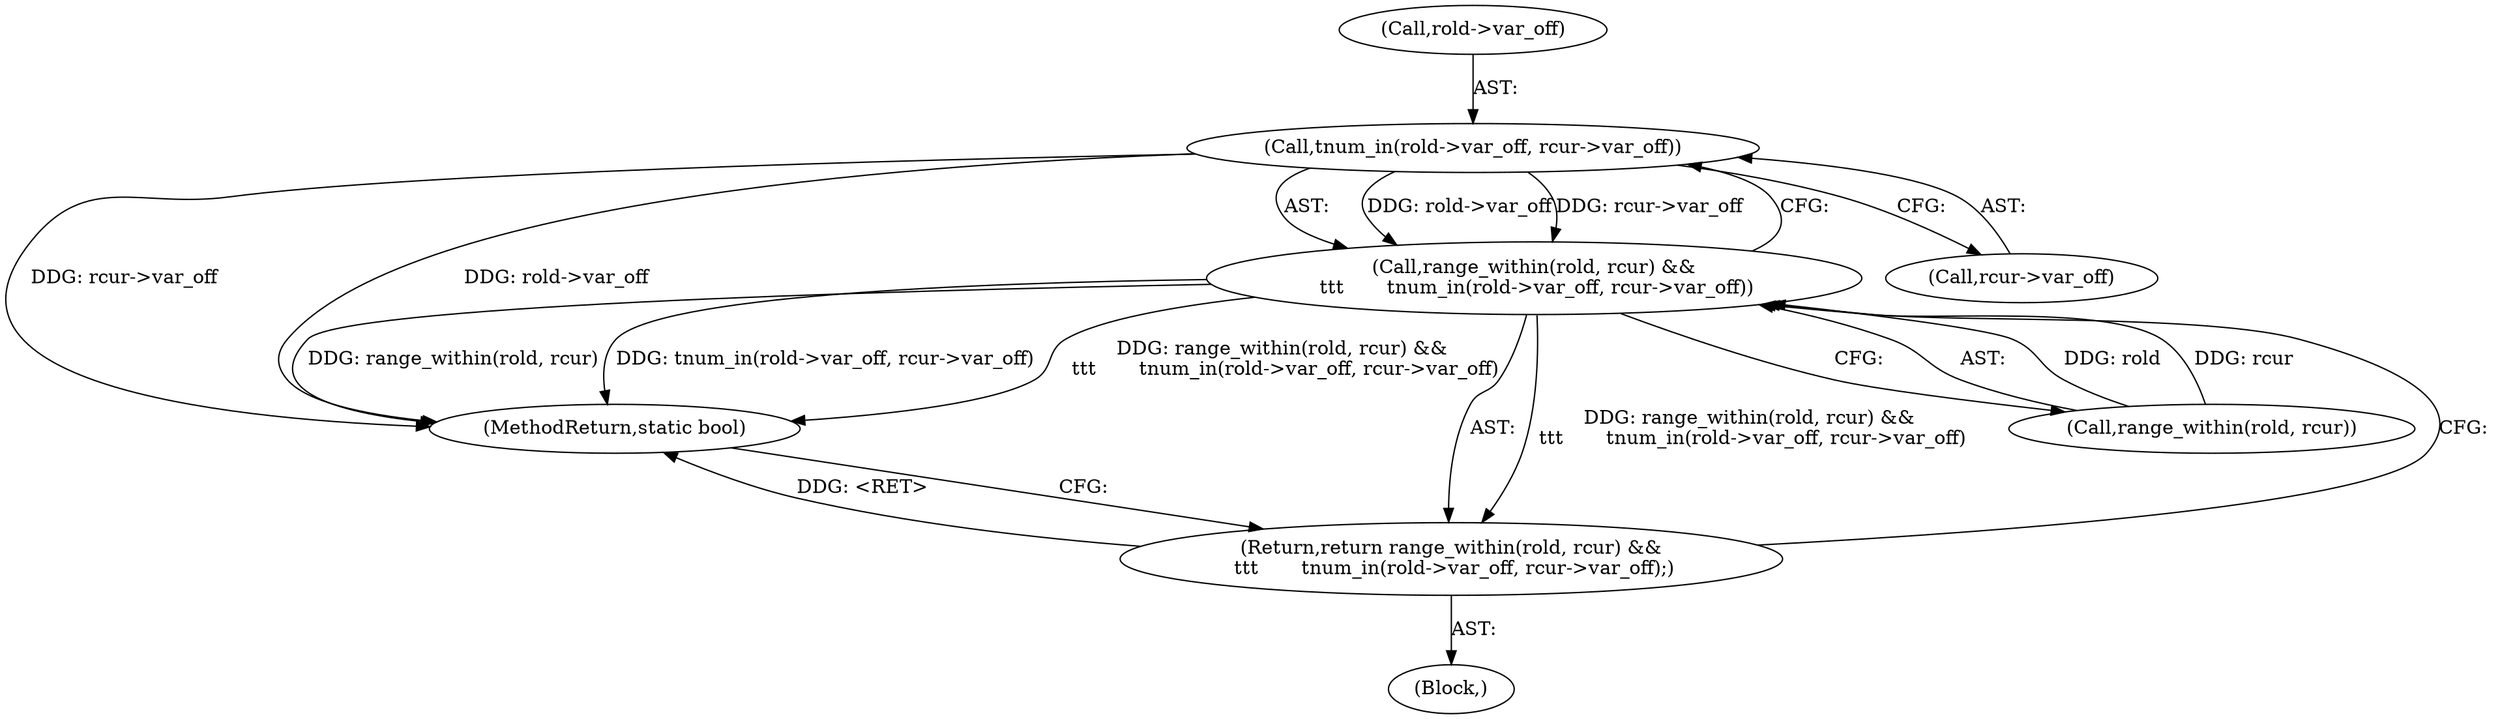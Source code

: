 digraph "0_linux_179d1c5602997fef5a940c6ddcf31212cbfebd14@pointer" {
"1000164" [label="(Call,tnum_in(rold->var_off, rcur->var_off))"];
"1000160" [label="(Call,range_within(rold, rcur) &&\n \t\t\t       tnum_in(rold->var_off, rcur->var_off))"];
"1000159" [label="(Return,return range_within(rold, rcur) &&\n \t\t\t       tnum_in(rold->var_off, rcur->var_off);)"];
"1000161" [label="(Call,range_within(rold, rcur))"];
"1000164" [label="(Call,tnum_in(rold->var_off, rcur->var_off))"];
"1000280" [label="(MethodReturn,static bool)"];
"1000159" [label="(Return,return range_within(rold, rcur) &&\n \t\t\t       tnum_in(rold->var_off, rcur->var_off);)"];
"1000160" [label="(Call,range_within(rold, rcur) &&\n \t\t\t       tnum_in(rold->var_off, rcur->var_off))"];
"1000168" [label="(Call,rcur->var_off)"];
"1000158" [label="(Block,)"];
"1000165" [label="(Call,rold->var_off)"];
"1000164" -> "1000160"  [label="AST: "];
"1000164" -> "1000168"  [label="CFG: "];
"1000165" -> "1000164"  [label="AST: "];
"1000168" -> "1000164"  [label="AST: "];
"1000160" -> "1000164"  [label="CFG: "];
"1000164" -> "1000280"  [label="DDG: rcur->var_off"];
"1000164" -> "1000280"  [label="DDG: rold->var_off"];
"1000164" -> "1000160"  [label="DDG: rold->var_off"];
"1000164" -> "1000160"  [label="DDG: rcur->var_off"];
"1000160" -> "1000159"  [label="AST: "];
"1000160" -> "1000161"  [label="CFG: "];
"1000161" -> "1000160"  [label="AST: "];
"1000159" -> "1000160"  [label="CFG: "];
"1000160" -> "1000280"  [label="DDG: tnum_in(rold->var_off, rcur->var_off)"];
"1000160" -> "1000280"  [label="DDG: range_within(rold, rcur) &&\n \t\t\t       tnum_in(rold->var_off, rcur->var_off)"];
"1000160" -> "1000280"  [label="DDG: range_within(rold, rcur)"];
"1000160" -> "1000159"  [label="DDG: range_within(rold, rcur) &&\n \t\t\t       tnum_in(rold->var_off, rcur->var_off)"];
"1000161" -> "1000160"  [label="DDG: rold"];
"1000161" -> "1000160"  [label="DDG: rcur"];
"1000159" -> "1000158"  [label="AST: "];
"1000280" -> "1000159"  [label="CFG: "];
"1000159" -> "1000280"  [label="DDG: <RET>"];
}
